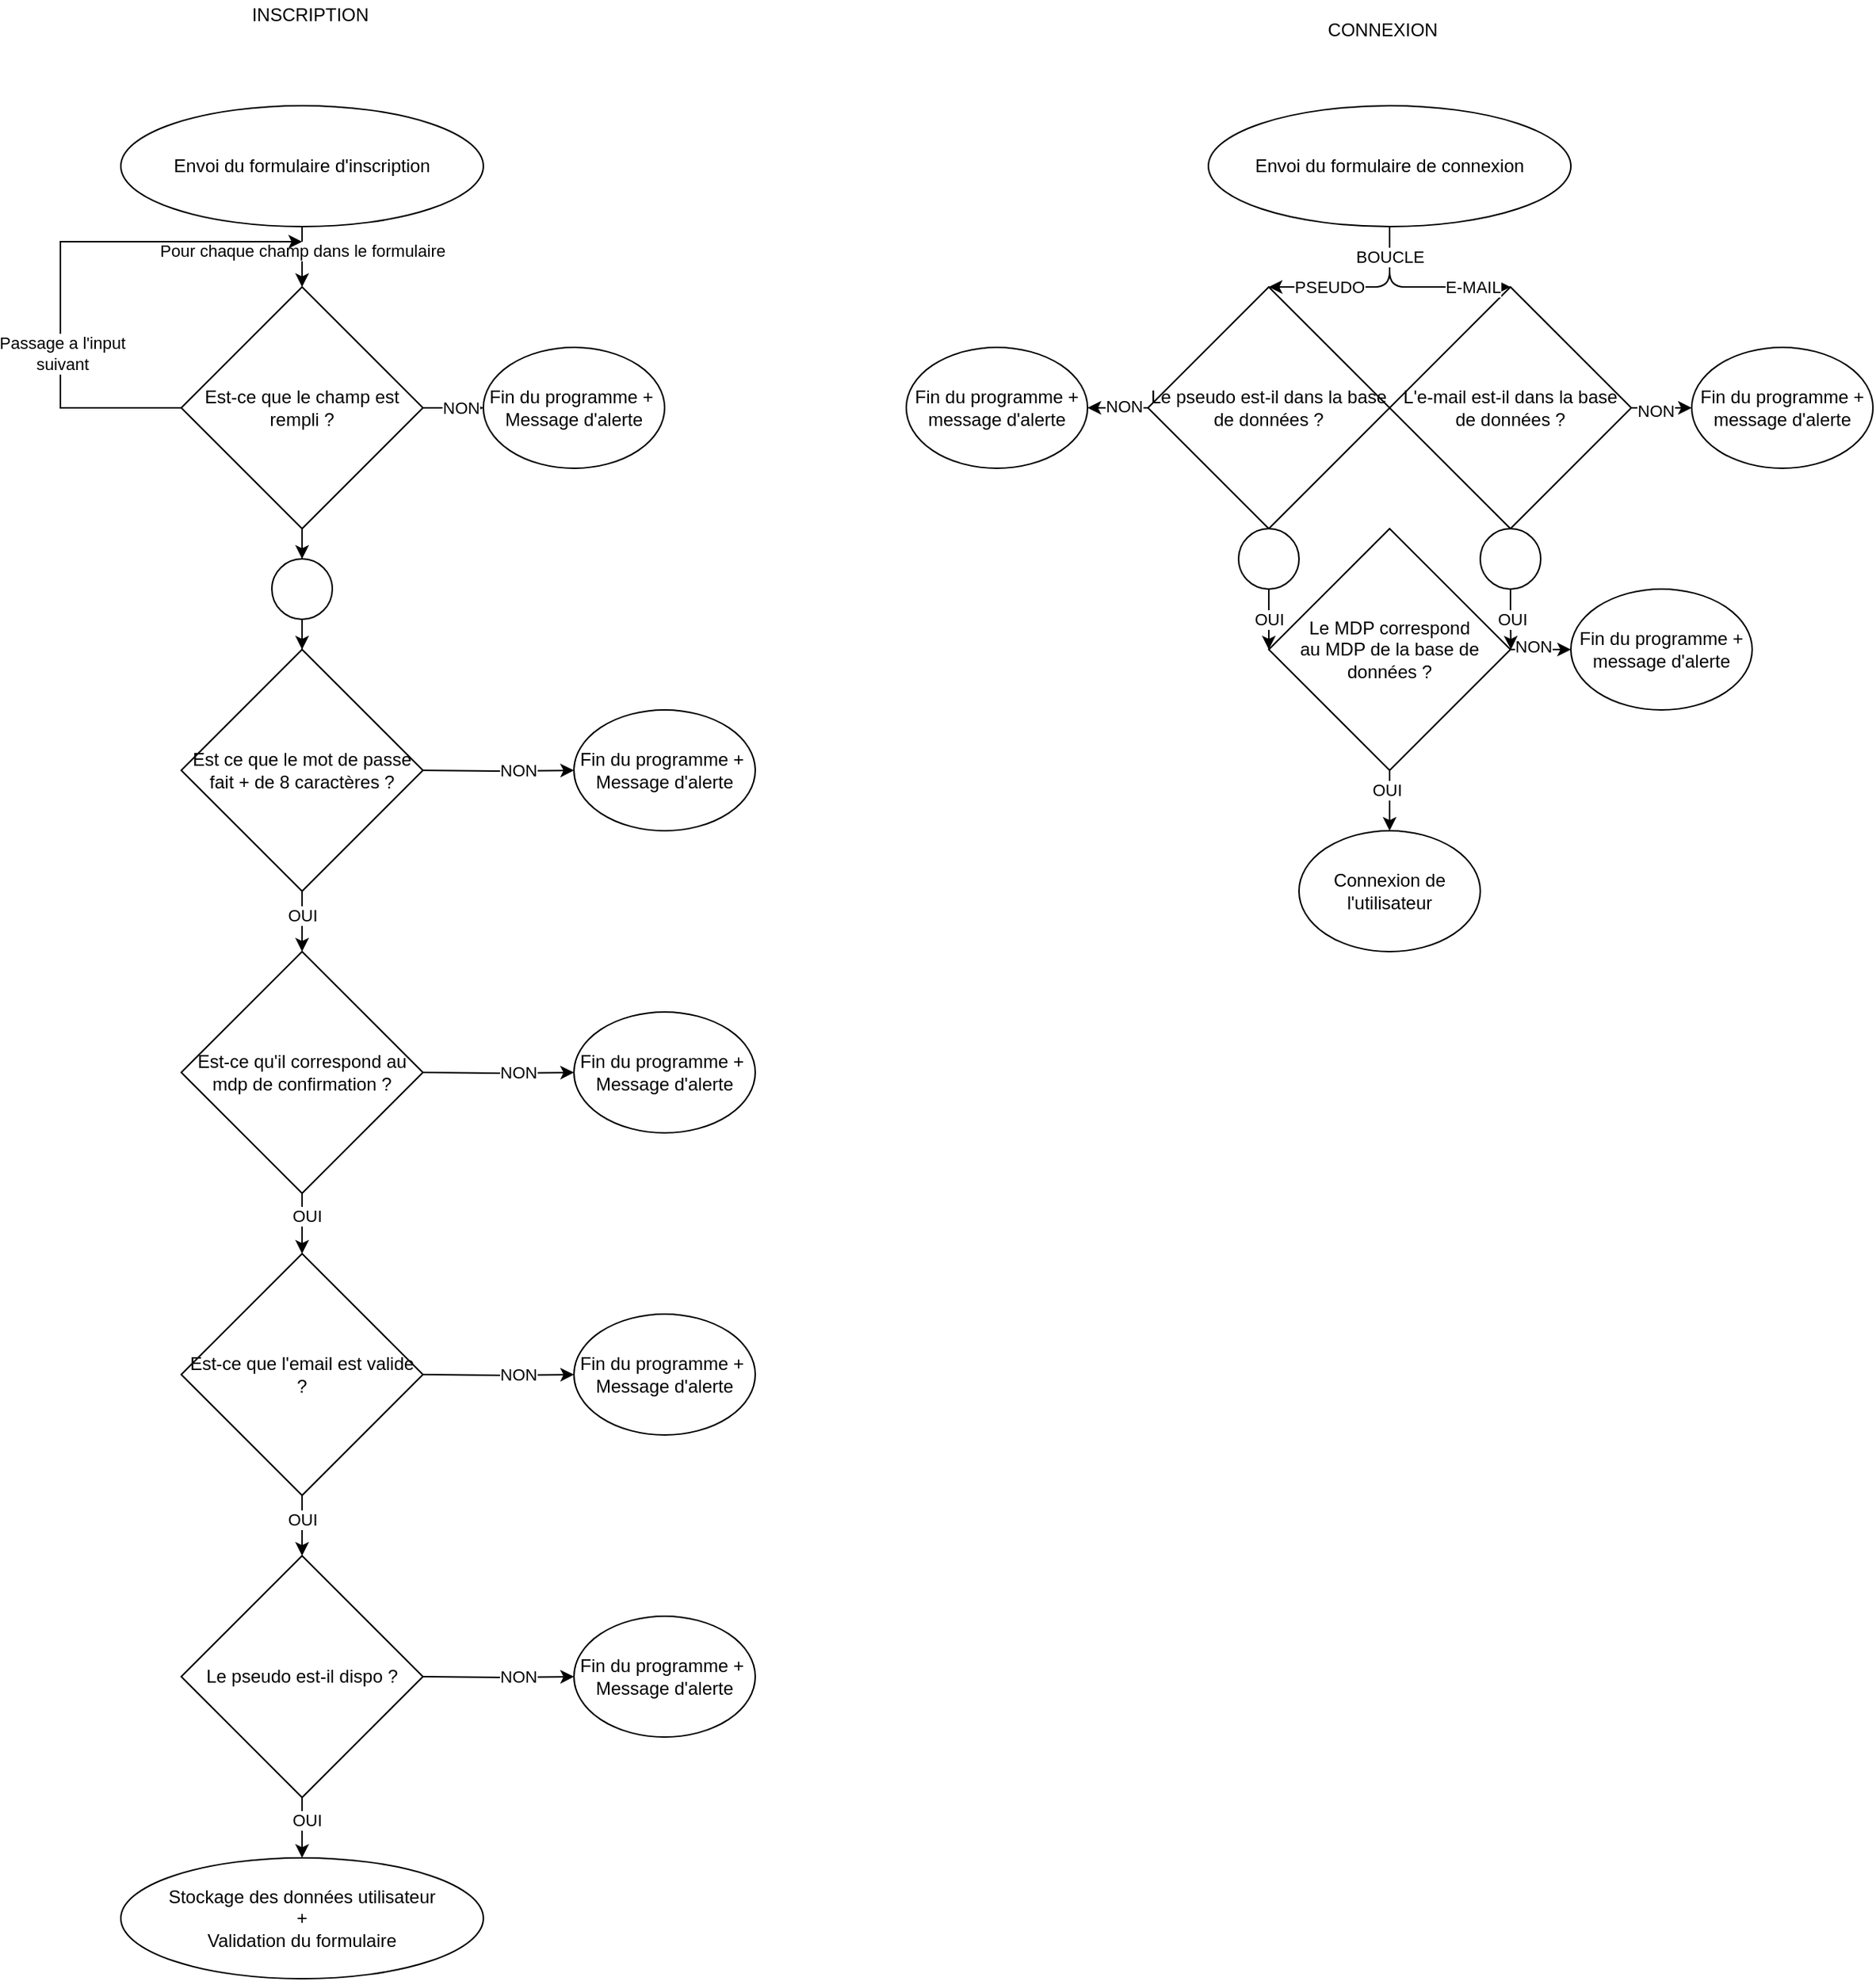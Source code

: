 <mxfile version="14.1.9" type="device"><diagram id="C5RBs43oDa-KdzZeNtuy" name="Page-1"><mxGraphModel dx="818" dy="397" grid="1" gridSize="10" guides="1" tooltips="1" connect="1" arrows="1" fold="1" page="1" pageScale="1" pageWidth="827" pageHeight="1169" math="0" shadow="0"><root><mxCell id="WIyWlLk6GJQsqaUBKTNV-0"/><mxCell id="WIyWlLk6GJQsqaUBKTNV-1" parent="WIyWlLk6GJQsqaUBKTNV-0"/><mxCell id="Uc-oMKwbxHvYv7qRlHMA-0" value="INSCRIPTION&lt;br&gt;" style="text;html=1;align=center;verticalAlign=middle;resizable=0;points=[];autosize=1;" vertex="1" parent="WIyWlLk6GJQsqaUBKTNV-1"><mxGeometry x="200" y="10" width="90" height="20" as="geometry"/></mxCell><mxCell id="Uc-oMKwbxHvYv7qRlHMA-3" value="" style="edgeStyle=orthogonalEdgeStyle;rounded=0;orthogonalLoop=1;jettySize=auto;html=1;" edge="1" parent="WIyWlLk6GJQsqaUBKTNV-1" source="Uc-oMKwbxHvYv7qRlHMA-1" target="Uc-oMKwbxHvYv7qRlHMA-2"><mxGeometry relative="1" as="geometry"/></mxCell><mxCell id="Uc-oMKwbxHvYv7qRlHMA-4" value="Pour chaque champ dans le formulaire" style="edgeLabel;html=1;align=center;verticalAlign=middle;resizable=0;points=[];" vertex="1" connectable="0" parent="Uc-oMKwbxHvYv7qRlHMA-3"><mxGeometry x="-0.237" relative="1" as="geometry"><mxPoint as="offset"/></mxGeometry></mxCell><mxCell id="Uc-oMKwbxHvYv7qRlHMA-1" value="Envoi du formulaire d'inscription" style="ellipse;whiteSpace=wrap;html=1;" vertex="1" parent="WIyWlLk6GJQsqaUBKTNV-1"><mxGeometry x="120" y="80" width="240" height="80" as="geometry"/></mxCell><mxCell id="Uc-oMKwbxHvYv7qRlHMA-7" value="" style="edgeStyle=orthogonalEdgeStyle;rounded=0;orthogonalLoop=1;jettySize=auto;html=1;" edge="1" parent="WIyWlLk6GJQsqaUBKTNV-1" source="Uc-oMKwbxHvYv7qRlHMA-2" target="Uc-oMKwbxHvYv7qRlHMA-6"><mxGeometry relative="1" as="geometry"/></mxCell><mxCell id="Uc-oMKwbxHvYv7qRlHMA-8" value="NON" style="edgeLabel;html=1;align=center;verticalAlign=middle;resizable=0;points=[];" vertex="1" connectable="0" parent="Uc-oMKwbxHvYv7qRlHMA-7"><mxGeometry x="0.257" relative="1" as="geometry"><mxPoint as="offset"/></mxGeometry></mxCell><mxCell id="Uc-oMKwbxHvYv7qRlHMA-9" style="edgeStyle=orthogonalEdgeStyle;rounded=0;orthogonalLoop=1;jettySize=auto;html=1;exitX=0;exitY=0.5;exitDx=0;exitDy=0;" edge="1" parent="WIyWlLk6GJQsqaUBKTNV-1" source="Uc-oMKwbxHvYv7qRlHMA-2"><mxGeometry relative="1" as="geometry"><mxPoint x="240" y="170" as="targetPoint"/><Array as="points"><mxPoint x="80" y="280"/><mxPoint x="80" y="170"/></Array></mxGeometry></mxCell><mxCell id="Uc-oMKwbxHvYv7qRlHMA-10" value="Passage a l'input&lt;br&gt;suivant" style="edgeLabel;html=1;align=center;verticalAlign=middle;resizable=0;points=[];" vertex="1" connectable="0" parent="Uc-oMKwbxHvYv7qRlHMA-9"><mxGeometry x="-0.336" y="-1" relative="1" as="geometry"><mxPoint as="offset"/></mxGeometry></mxCell><mxCell id="Uc-oMKwbxHvYv7qRlHMA-12" value="" style="edgeStyle=orthogonalEdgeStyle;rounded=0;orthogonalLoop=1;jettySize=auto;html=1;" edge="1" parent="WIyWlLk6GJQsqaUBKTNV-1" source="Uc-oMKwbxHvYv7qRlHMA-2" target="Uc-oMKwbxHvYv7qRlHMA-11"><mxGeometry relative="1" as="geometry"/></mxCell><mxCell id="Uc-oMKwbxHvYv7qRlHMA-2" value="Est-ce que le champ est rempli ?" style="rhombus;whiteSpace=wrap;html=1;" vertex="1" parent="WIyWlLk6GJQsqaUBKTNV-1"><mxGeometry x="160" y="200" width="160" height="160" as="geometry"/></mxCell><mxCell id="Uc-oMKwbxHvYv7qRlHMA-6" value="Fin du programme +&amp;nbsp;&lt;br&gt;Message d'alerte" style="ellipse;whiteSpace=wrap;html=1;" vertex="1" parent="WIyWlLk6GJQsqaUBKTNV-1"><mxGeometry x="360" y="240" width="120" height="80" as="geometry"/></mxCell><mxCell id="Uc-oMKwbxHvYv7qRlHMA-14" value="" style="edgeStyle=orthogonalEdgeStyle;rounded=0;orthogonalLoop=1;jettySize=auto;html=1;" edge="1" parent="WIyWlLk6GJQsqaUBKTNV-1" source="Uc-oMKwbxHvYv7qRlHMA-11" target="Uc-oMKwbxHvYv7qRlHMA-13"><mxGeometry relative="1" as="geometry"/></mxCell><mxCell id="Uc-oMKwbxHvYv7qRlHMA-11" value="" style="ellipse;whiteSpace=wrap;html=1;direction=south;" vertex="1" parent="WIyWlLk6GJQsqaUBKTNV-1"><mxGeometry x="220" y="380" width="40" height="40" as="geometry"/></mxCell><mxCell id="Uc-oMKwbxHvYv7qRlHMA-19" value="" style="edgeStyle=orthogonalEdgeStyle;rounded=0;orthogonalLoop=1;jettySize=auto;html=1;" edge="1" parent="WIyWlLk6GJQsqaUBKTNV-1" source="Uc-oMKwbxHvYv7qRlHMA-13" target="Uc-oMKwbxHvYv7qRlHMA-18"><mxGeometry relative="1" as="geometry"/></mxCell><mxCell id="Uc-oMKwbxHvYv7qRlHMA-23" value="OUI" style="edgeLabel;html=1;align=center;verticalAlign=middle;resizable=0;points=[];" vertex="1" connectable="0" parent="Uc-oMKwbxHvYv7qRlHMA-19"><mxGeometry x="-0.237" relative="1" as="geometry"><mxPoint as="offset"/></mxGeometry></mxCell><mxCell id="Uc-oMKwbxHvYv7qRlHMA-13" value="Est ce que le mot de passe fait + de 8 caractères ?" style="rhombus;whiteSpace=wrap;html=1;" vertex="1" parent="WIyWlLk6GJQsqaUBKTNV-1"><mxGeometry x="160" y="440" width="160" height="160" as="geometry"/></mxCell><mxCell id="Uc-oMKwbxHvYv7qRlHMA-15" value="" style="edgeStyle=orthogonalEdgeStyle;rounded=0;orthogonalLoop=1;jettySize=auto;html=1;" edge="1" parent="WIyWlLk6GJQsqaUBKTNV-1" target="Uc-oMKwbxHvYv7qRlHMA-17"><mxGeometry relative="1" as="geometry"><mxPoint x="320" y="520" as="sourcePoint"/></mxGeometry></mxCell><mxCell id="Uc-oMKwbxHvYv7qRlHMA-16" value="NON" style="edgeLabel;html=1;align=center;verticalAlign=middle;resizable=0;points=[];" vertex="1" connectable="0" parent="Uc-oMKwbxHvYv7qRlHMA-15"><mxGeometry x="0.257" relative="1" as="geometry"><mxPoint as="offset"/></mxGeometry></mxCell><mxCell id="Uc-oMKwbxHvYv7qRlHMA-17" value="Fin du programme +&amp;nbsp;&lt;br&gt;Message d'alerte" style="ellipse;whiteSpace=wrap;html=1;" vertex="1" parent="WIyWlLk6GJQsqaUBKTNV-1"><mxGeometry x="420" y="480" width="120" height="80" as="geometry"/></mxCell><mxCell id="Uc-oMKwbxHvYv7qRlHMA-25" value="" style="edgeStyle=orthogonalEdgeStyle;rounded=0;orthogonalLoop=1;jettySize=auto;html=1;" edge="1" parent="WIyWlLk6GJQsqaUBKTNV-1" source="Uc-oMKwbxHvYv7qRlHMA-18" target="Uc-oMKwbxHvYv7qRlHMA-24"><mxGeometry relative="1" as="geometry"/></mxCell><mxCell id="Uc-oMKwbxHvYv7qRlHMA-34" value="OUI" style="edgeLabel;html=1;align=center;verticalAlign=middle;resizable=0;points=[];" vertex="1" connectable="0" parent="Uc-oMKwbxHvYv7qRlHMA-25"><mxGeometry x="-0.279" y="3" relative="1" as="geometry"><mxPoint as="offset"/></mxGeometry></mxCell><mxCell id="Uc-oMKwbxHvYv7qRlHMA-18" value="Est-ce qu'il correspond au mdp de confirmation ?" style="rhombus;whiteSpace=wrap;html=1;" vertex="1" parent="WIyWlLk6GJQsqaUBKTNV-1"><mxGeometry x="160" y="640" width="160" height="160" as="geometry"/></mxCell><mxCell id="Uc-oMKwbxHvYv7qRlHMA-20" value="" style="edgeStyle=orthogonalEdgeStyle;rounded=0;orthogonalLoop=1;jettySize=auto;html=1;" edge="1" parent="WIyWlLk6GJQsqaUBKTNV-1" target="Uc-oMKwbxHvYv7qRlHMA-22"><mxGeometry relative="1" as="geometry"><mxPoint x="320" y="720" as="sourcePoint"/></mxGeometry></mxCell><mxCell id="Uc-oMKwbxHvYv7qRlHMA-21" value="NON" style="edgeLabel;html=1;align=center;verticalAlign=middle;resizable=0;points=[];" vertex="1" connectable="0" parent="Uc-oMKwbxHvYv7qRlHMA-20"><mxGeometry x="0.257" relative="1" as="geometry"><mxPoint as="offset"/></mxGeometry></mxCell><mxCell id="Uc-oMKwbxHvYv7qRlHMA-22" value="Fin du programme +&amp;nbsp;&lt;br&gt;Message d'alerte" style="ellipse;whiteSpace=wrap;html=1;" vertex="1" parent="WIyWlLk6GJQsqaUBKTNV-1"><mxGeometry x="420" y="680" width="120" height="80" as="geometry"/></mxCell><mxCell id="Uc-oMKwbxHvYv7qRlHMA-30" value="" style="edgeStyle=orthogonalEdgeStyle;rounded=0;orthogonalLoop=1;jettySize=auto;html=1;" edge="1" parent="WIyWlLk6GJQsqaUBKTNV-1" source="Uc-oMKwbxHvYv7qRlHMA-24" target="Uc-oMKwbxHvYv7qRlHMA-29"><mxGeometry relative="1" as="geometry"/></mxCell><mxCell id="Uc-oMKwbxHvYv7qRlHMA-35" value="OUI" style="edgeLabel;html=1;align=center;verticalAlign=middle;resizable=0;points=[];" vertex="1" connectable="0" parent="Uc-oMKwbxHvYv7qRlHMA-30"><mxGeometry x="-0.237" relative="1" as="geometry"><mxPoint as="offset"/></mxGeometry></mxCell><mxCell id="Uc-oMKwbxHvYv7qRlHMA-24" value="Est-ce que l'email est valide ?" style="rhombus;whiteSpace=wrap;html=1;" vertex="1" parent="WIyWlLk6GJQsqaUBKTNV-1"><mxGeometry x="160" y="840" width="160" height="160" as="geometry"/></mxCell><mxCell id="Uc-oMKwbxHvYv7qRlHMA-26" value="" style="edgeStyle=orthogonalEdgeStyle;rounded=0;orthogonalLoop=1;jettySize=auto;html=1;" edge="1" parent="WIyWlLk6GJQsqaUBKTNV-1" target="Uc-oMKwbxHvYv7qRlHMA-28"><mxGeometry relative="1" as="geometry"><mxPoint x="320" y="920" as="sourcePoint"/></mxGeometry></mxCell><mxCell id="Uc-oMKwbxHvYv7qRlHMA-27" value="NON" style="edgeLabel;html=1;align=center;verticalAlign=middle;resizable=0;points=[];" vertex="1" connectable="0" parent="Uc-oMKwbxHvYv7qRlHMA-26"><mxGeometry x="0.257" relative="1" as="geometry"><mxPoint as="offset"/></mxGeometry></mxCell><mxCell id="Uc-oMKwbxHvYv7qRlHMA-28" value="Fin du programme +&amp;nbsp;&lt;br&gt;Message d'alerte" style="ellipse;whiteSpace=wrap;html=1;" vertex="1" parent="WIyWlLk6GJQsqaUBKTNV-1"><mxGeometry x="420" y="880" width="120" height="80" as="geometry"/></mxCell><mxCell id="Uc-oMKwbxHvYv7qRlHMA-37" value="" style="edgeStyle=orthogonalEdgeStyle;rounded=0;orthogonalLoop=1;jettySize=auto;html=1;" edge="1" parent="WIyWlLk6GJQsqaUBKTNV-1" source="Uc-oMKwbxHvYv7qRlHMA-29" target="Uc-oMKwbxHvYv7qRlHMA-36"><mxGeometry relative="1" as="geometry"/></mxCell><mxCell id="Uc-oMKwbxHvYv7qRlHMA-38" value="OUI" style="edgeLabel;html=1;align=center;verticalAlign=middle;resizable=0;points=[];" vertex="1" connectable="0" parent="Uc-oMKwbxHvYv7qRlHMA-37"><mxGeometry x="-0.256" y="3" relative="1" as="geometry"><mxPoint as="offset"/></mxGeometry></mxCell><mxCell id="Uc-oMKwbxHvYv7qRlHMA-29" value="Le pseudo est-il dispo ?" style="rhombus;whiteSpace=wrap;html=1;" vertex="1" parent="WIyWlLk6GJQsqaUBKTNV-1"><mxGeometry x="160" y="1040" width="160" height="160" as="geometry"/></mxCell><mxCell id="Uc-oMKwbxHvYv7qRlHMA-31" value="" style="edgeStyle=orthogonalEdgeStyle;rounded=0;orthogonalLoop=1;jettySize=auto;html=1;" edge="1" parent="WIyWlLk6GJQsqaUBKTNV-1" target="Uc-oMKwbxHvYv7qRlHMA-33"><mxGeometry relative="1" as="geometry"><mxPoint x="320" y="1120" as="sourcePoint"/></mxGeometry></mxCell><mxCell id="Uc-oMKwbxHvYv7qRlHMA-32" value="NON" style="edgeLabel;html=1;align=center;verticalAlign=middle;resizable=0;points=[];" vertex="1" connectable="0" parent="Uc-oMKwbxHvYv7qRlHMA-31"><mxGeometry x="0.257" relative="1" as="geometry"><mxPoint as="offset"/></mxGeometry></mxCell><mxCell id="Uc-oMKwbxHvYv7qRlHMA-33" value="Fin du programme +&amp;nbsp;&lt;br&gt;Message d'alerte" style="ellipse;whiteSpace=wrap;html=1;" vertex="1" parent="WIyWlLk6GJQsqaUBKTNV-1"><mxGeometry x="420" y="1080" width="120" height="80" as="geometry"/></mxCell><mxCell id="Uc-oMKwbxHvYv7qRlHMA-36" value="Stockage des données utilisateur&lt;br&gt;+&lt;br&gt;Validation du formulaire" style="ellipse;whiteSpace=wrap;html=1;" vertex="1" parent="WIyWlLk6GJQsqaUBKTNV-1"><mxGeometry x="120" y="1240" width="240" height="80" as="geometry"/></mxCell><mxCell id="Uc-oMKwbxHvYv7qRlHMA-39" value="CONNEXION" style="text;html=1;align=center;verticalAlign=middle;resizable=0;points=[];autosize=1;" vertex="1" parent="WIyWlLk6GJQsqaUBKTNV-1"><mxGeometry x="910" y="20" width="90" height="20" as="geometry"/></mxCell><mxCell id="Uc-oMKwbxHvYv7qRlHMA-40" value="Envoi du formulaire de connexion" style="ellipse;whiteSpace=wrap;html=1;" vertex="1" parent="WIyWlLk6GJQsqaUBKTNV-1"><mxGeometry x="840" y="80" width="240" height="80" as="geometry"/></mxCell><mxCell id="Uc-oMKwbxHvYv7qRlHMA-60" value="" style="edgeStyle=orthogonalEdgeStyle;rounded=0;orthogonalLoop=1;jettySize=auto;html=1;" edge="1" parent="WIyWlLk6GJQsqaUBKTNV-1" source="Uc-oMKwbxHvYv7qRlHMA-41" target="Uc-oMKwbxHvYv7qRlHMA-59"><mxGeometry relative="1" as="geometry"/></mxCell><mxCell id="Uc-oMKwbxHvYv7qRlHMA-61" value="NON" style="edgeLabel;html=1;align=center;verticalAlign=middle;resizable=0;points=[];" vertex="1" connectable="0" parent="Uc-oMKwbxHvYv7qRlHMA-60"><mxGeometry x="-0.195" y="-1" relative="1" as="geometry"><mxPoint as="offset"/></mxGeometry></mxCell><mxCell id="Uc-oMKwbxHvYv7qRlHMA-41" value="Le pseudo est-il dans la base de données ?" style="rhombus;whiteSpace=wrap;html=1;" vertex="1" parent="WIyWlLk6GJQsqaUBKTNV-1"><mxGeometry x="800" y="200" width="160" height="160" as="geometry"/></mxCell><mxCell id="Uc-oMKwbxHvYv7qRlHMA-63" value="" style="edgeStyle=orthogonalEdgeStyle;rounded=0;orthogonalLoop=1;jettySize=auto;html=1;" edge="1" parent="WIyWlLk6GJQsqaUBKTNV-1" source="Uc-oMKwbxHvYv7qRlHMA-44" target="Uc-oMKwbxHvYv7qRlHMA-62"><mxGeometry relative="1" as="geometry"/></mxCell><mxCell id="Uc-oMKwbxHvYv7qRlHMA-64" value="OUI" style="edgeLabel;html=1;align=center;verticalAlign=middle;resizable=0;points=[];" vertex="1" connectable="0" parent="Uc-oMKwbxHvYv7qRlHMA-63"><mxGeometry x="-0.363" y="-2" relative="1" as="geometry"><mxPoint as="offset"/></mxGeometry></mxCell><mxCell id="Uc-oMKwbxHvYv7qRlHMA-66" value="" style="edgeStyle=orthogonalEdgeStyle;rounded=0;orthogonalLoop=1;jettySize=auto;html=1;" edge="1" parent="WIyWlLk6GJQsqaUBKTNV-1" source="Uc-oMKwbxHvYv7qRlHMA-44" target="Uc-oMKwbxHvYv7qRlHMA-65"><mxGeometry relative="1" as="geometry"/></mxCell><mxCell id="Uc-oMKwbxHvYv7qRlHMA-67" value="NON" style="edgeLabel;html=1;align=center;verticalAlign=middle;resizable=0;points=[];" vertex="1" connectable="0" parent="Uc-oMKwbxHvYv7qRlHMA-66"><mxGeometry x="-0.261" y="2" relative="1" as="geometry"><mxPoint as="offset"/></mxGeometry></mxCell><mxCell id="Uc-oMKwbxHvYv7qRlHMA-44" value="Le MDP correspond &lt;br&gt;au MDP de la base de données ?" style="rhombus;whiteSpace=wrap;html=1;" vertex="1" parent="WIyWlLk6GJQsqaUBKTNV-1"><mxGeometry x="880" y="360" width="160" height="160" as="geometry"/></mxCell><mxCell id="Uc-oMKwbxHvYv7qRlHMA-57" value="" style="edgeStyle=orthogonalEdgeStyle;rounded=0;orthogonalLoop=1;jettySize=auto;html=1;" edge="1" parent="WIyWlLk6GJQsqaUBKTNV-1" source="Uc-oMKwbxHvYv7qRlHMA-46" target="Uc-oMKwbxHvYv7qRlHMA-56"><mxGeometry relative="1" as="geometry"/></mxCell><mxCell id="Uc-oMKwbxHvYv7qRlHMA-58" value="NON" style="edgeLabel;html=1;align=center;verticalAlign=middle;resizable=0;points=[];" vertex="1" connectable="0" parent="Uc-oMKwbxHvYv7qRlHMA-57"><mxGeometry x="-0.205" y="-2" relative="1" as="geometry"><mxPoint as="offset"/></mxGeometry></mxCell><mxCell id="Uc-oMKwbxHvYv7qRlHMA-46" value="L'e-mail est-il dans la base de données ?" style="rhombus;whiteSpace=wrap;html=1;" vertex="1" parent="WIyWlLk6GJQsqaUBKTNV-1"><mxGeometry x="960" y="200" width="160" height="160" as="geometry"/></mxCell><mxCell id="Uc-oMKwbxHvYv7qRlHMA-49" value="" style="endArrow=classic;html=1;exitX=0.5;exitY=1;exitDx=0;exitDy=0;" edge="1" parent="WIyWlLk6GJQsqaUBKTNV-1" source="Uc-oMKwbxHvYv7qRlHMA-40"><mxGeometry width="50" height="50" relative="1" as="geometry"><mxPoint x="920" y="280" as="sourcePoint"/><mxPoint x="880" y="200" as="targetPoint"/><Array as="points"><mxPoint x="960" y="200"/></Array></mxGeometry></mxCell><mxCell id="Uc-oMKwbxHvYv7qRlHMA-50" value="PSEUDO&lt;br&gt;" style="edgeLabel;html=1;align=center;verticalAlign=middle;resizable=0;points=[];" vertex="1" connectable="0" parent="Uc-oMKwbxHvYv7qRlHMA-49"><mxGeometry x="-0.22" relative="1" as="geometry"><mxPoint x="-33.33" as="offset"/></mxGeometry></mxCell><mxCell id="Uc-oMKwbxHvYv7qRlHMA-51" value="BOUCLE" style="endArrow=classic;html=1;entryX=0.5;entryY=0;entryDx=0;entryDy=0;" edge="1" parent="WIyWlLk6GJQsqaUBKTNV-1" target="Uc-oMKwbxHvYv7qRlHMA-46"><mxGeometry x="-0.667" width="50" height="50" relative="1" as="geometry"><mxPoint x="960" y="160" as="sourcePoint"/><mxPoint x="840" y="260" as="targetPoint"/><Array as="points"><mxPoint x="960" y="200"/><mxPoint x="980" y="200"/></Array><mxPoint as="offset"/></mxGeometry></mxCell><mxCell id="Uc-oMKwbxHvYv7qRlHMA-52" value="E-MAIL" style="edgeLabel;html=1;align=center;verticalAlign=middle;resizable=0;points=[];" vertex="1" connectable="0" parent="Uc-oMKwbxHvYv7qRlHMA-51"><mxGeometry x="-0.22" relative="1" as="geometry"><mxPoint x="47.5" as="offset"/></mxGeometry></mxCell><mxCell id="Uc-oMKwbxHvYv7qRlHMA-56" value="Fin du programme + message d'alerte" style="ellipse;whiteSpace=wrap;html=1;" vertex="1" parent="WIyWlLk6GJQsqaUBKTNV-1"><mxGeometry x="1160" y="240" width="120" height="80" as="geometry"/></mxCell><mxCell id="Uc-oMKwbxHvYv7qRlHMA-59" value="&lt;span&gt;Fin du programme + message d'alerte&lt;/span&gt;" style="ellipse;whiteSpace=wrap;html=1;" vertex="1" parent="WIyWlLk6GJQsqaUBKTNV-1"><mxGeometry x="640" y="240" width="120" height="80" as="geometry"/></mxCell><mxCell id="Uc-oMKwbxHvYv7qRlHMA-62" value="Connexion de l'utilisateur" style="ellipse;whiteSpace=wrap;html=1;" vertex="1" parent="WIyWlLk6GJQsqaUBKTNV-1"><mxGeometry x="900" y="560" width="120" height="80" as="geometry"/></mxCell><mxCell id="Uc-oMKwbxHvYv7qRlHMA-65" value="&lt;span&gt;Fin du programme + message d'alerte&lt;/span&gt;" style="ellipse;whiteSpace=wrap;html=1;" vertex="1" parent="WIyWlLk6GJQsqaUBKTNV-1"><mxGeometry x="1080" y="400" width="120" height="80" as="geometry"/></mxCell><mxCell id="Uc-oMKwbxHvYv7qRlHMA-71" value="OUI" style="edgeStyle=orthogonalEdgeStyle;rounded=0;orthogonalLoop=1;jettySize=auto;html=1;exitX=0.5;exitY=1;exitDx=0;exitDy=0;entryX=0;entryY=0.5;entryDx=0;entryDy=0;" edge="1" parent="WIyWlLk6GJQsqaUBKTNV-1" source="Uc-oMKwbxHvYv7qRlHMA-68" target="Uc-oMKwbxHvYv7qRlHMA-44"><mxGeometry relative="1" as="geometry"><Array as="points"><mxPoint x="880" y="430"/><mxPoint x="880" y="430"/></Array></mxGeometry></mxCell><mxCell id="Uc-oMKwbxHvYv7qRlHMA-68" value="" style="ellipse;whiteSpace=wrap;html=1;aspect=fixed;" vertex="1" parent="WIyWlLk6GJQsqaUBKTNV-1"><mxGeometry x="860" y="360" width="40" height="40" as="geometry"/></mxCell><mxCell id="Uc-oMKwbxHvYv7qRlHMA-72" value="OUI" style="edgeStyle=orthogonalEdgeStyle;rounded=0;orthogonalLoop=1;jettySize=auto;html=1;exitX=0.5;exitY=1;exitDx=0;exitDy=0;" edge="1" parent="WIyWlLk6GJQsqaUBKTNV-1" source="Uc-oMKwbxHvYv7qRlHMA-69"><mxGeometry relative="1" as="geometry"><mxPoint x="1040.333" y="440" as="targetPoint"/></mxGeometry></mxCell><mxCell id="Uc-oMKwbxHvYv7qRlHMA-69" value="" style="ellipse;whiteSpace=wrap;html=1;aspect=fixed;" vertex="1" parent="WIyWlLk6GJQsqaUBKTNV-1"><mxGeometry x="1020" y="360" width="40" height="40" as="geometry"/></mxCell></root></mxGraphModel></diagram></mxfile>